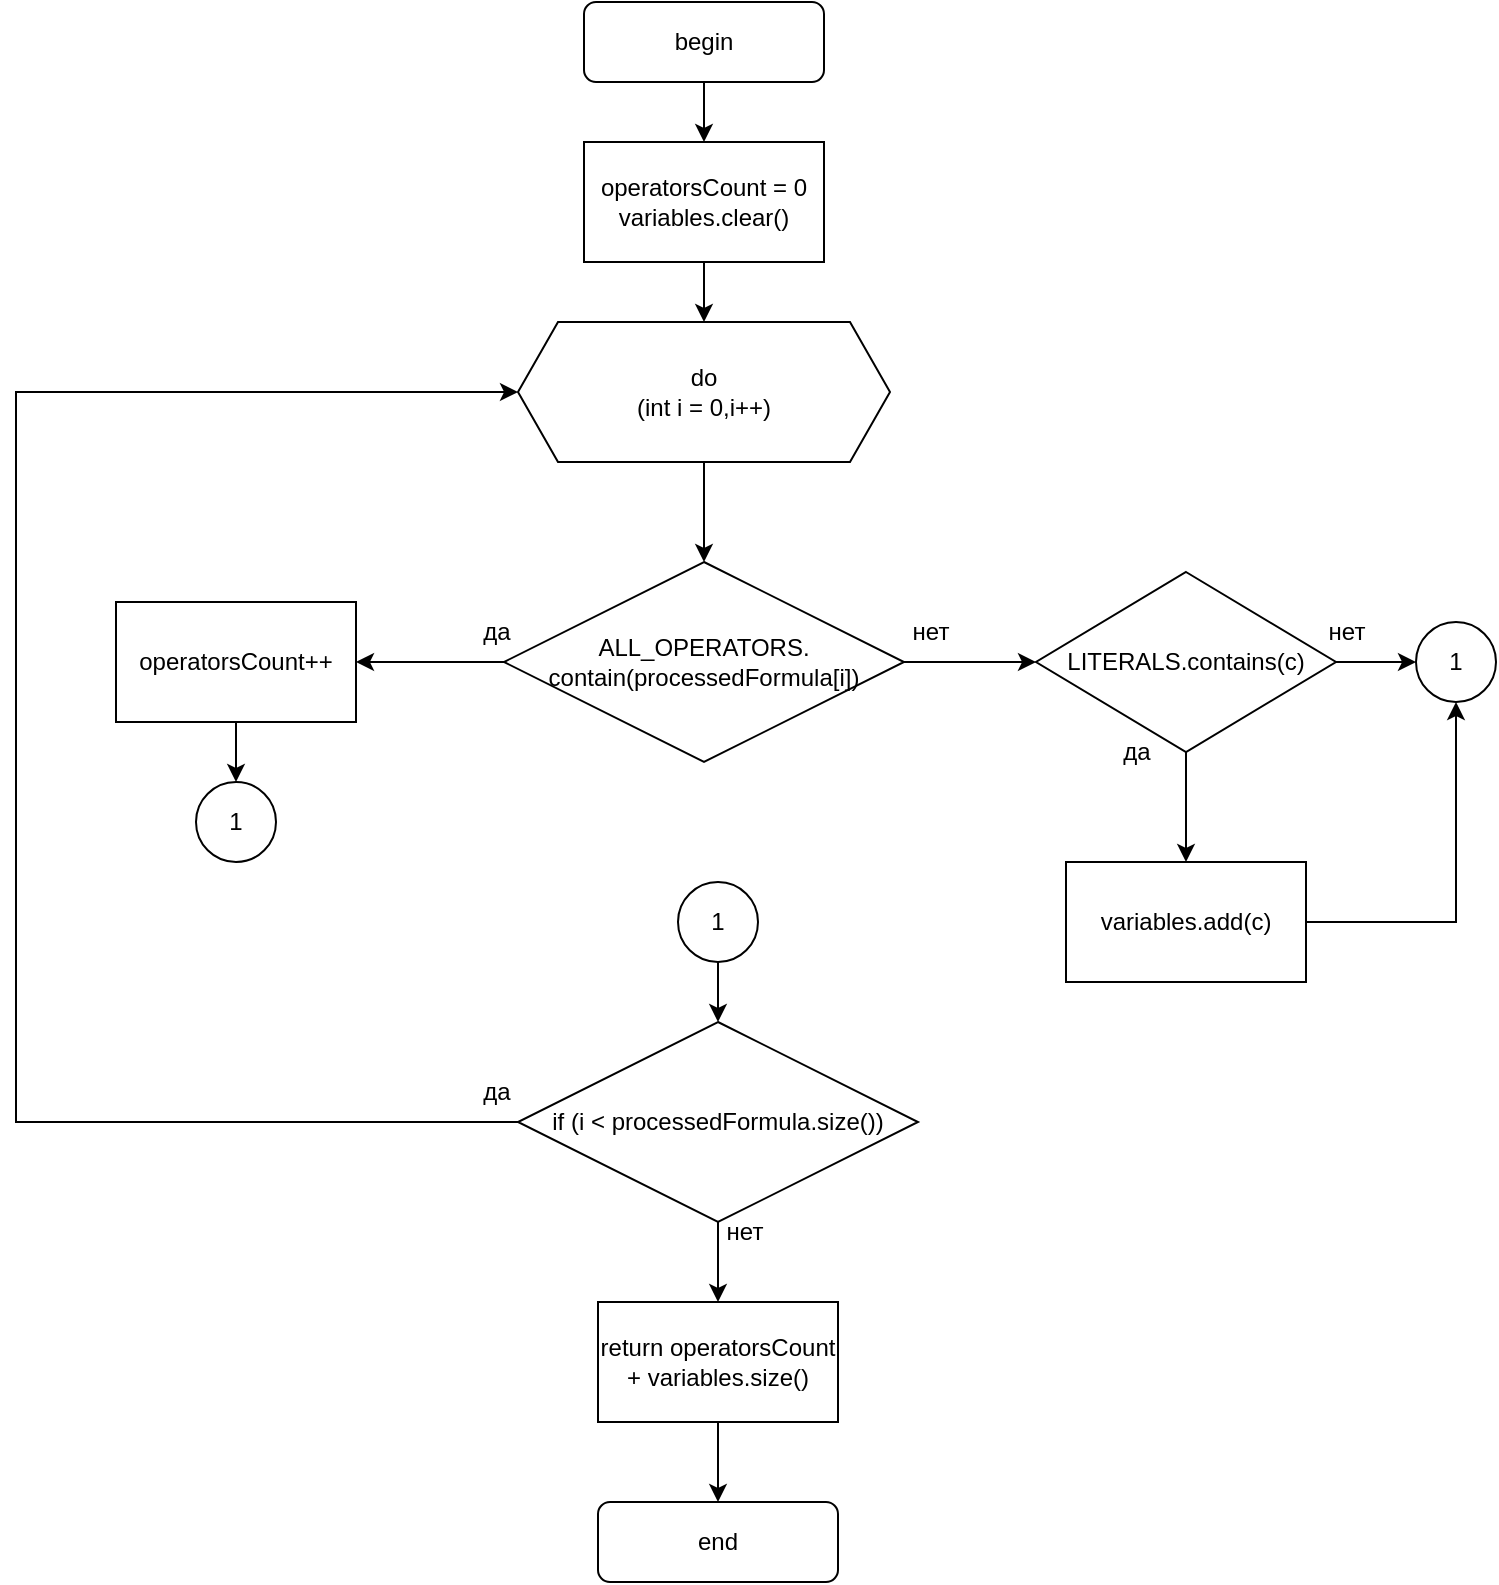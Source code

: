<mxfile version="27.0.2">
  <diagram id="C5RBs43oDa-KdzZeNtuy" name="Page-1">
    <mxGraphModel dx="1234" dy="786" grid="1" gridSize="10" guides="1" tooltips="1" connect="1" arrows="1" fold="1" page="1" pageScale="1" pageWidth="827" pageHeight="1169" math="0" shadow="0">
      <root>
        <mxCell id="WIyWlLk6GJQsqaUBKTNV-0" />
        <mxCell id="WIyWlLk6GJQsqaUBKTNV-1" parent="WIyWlLk6GJQsqaUBKTNV-0" />
        <mxCell id="GvMWugbNL8Nnu87U0aRX-3" style="edgeStyle=orthogonalEdgeStyle;rounded=0;orthogonalLoop=1;jettySize=auto;html=1;" edge="1" parent="WIyWlLk6GJQsqaUBKTNV-1" source="GvMWugbNL8Nnu87U0aRX-0" target="GvMWugbNL8Nnu87U0aRX-2">
          <mxGeometry relative="1" as="geometry" />
        </mxCell>
        <mxCell id="GvMWugbNL8Nnu87U0aRX-0" value="begin" style="rounded=1;whiteSpace=wrap;html=1;" vertex="1" parent="WIyWlLk6GJQsqaUBKTNV-1">
          <mxGeometry x="354" y="40" width="120" height="40" as="geometry" />
        </mxCell>
        <mxCell id="GvMWugbNL8Nnu87U0aRX-6" style="edgeStyle=orthogonalEdgeStyle;rounded=0;orthogonalLoop=1;jettySize=auto;html=1;entryX=0.5;entryY=0;entryDx=0;entryDy=0;" edge="1" parent="WIyWlLk6GJQsqaUBKTNV-1" source="GvMWugbNL8Nnu87U0aRX-2" target="GvMWugbNL8Nnu87U0aRX-5">
          <mxGeometry relative="1" as="geometry" />
        </mxCell>
        <mxCell id="GvMWugbNL8Nnu87U0aRX-2" value="operatorsCount = 0&lt;div&gt;variables.clear()&lt;/div&gt;" style="rounded=0;whiteSpace=wrap;html=1;" vertex="1" parent="WIyWlLk6GJQsqaUBKTNV-1">
          <mxGeometry x="354" y="110" width="120" height="60" as="geometry" />
        </mxCell>
        <mxCell id="GvMWugbNL8Nnu87U0aRX-8" style="edgeStyle=orthogonalEdgeStyle;rounded=0;orthogonalLoop=1;jettySize=auto;html=1;" edge="1" parent="WIyWlLk6GJQsqaUBKTNV-1" source="GvMWugbNL8Nnu87U0aRX-5" target="GvMWugbNL8Nnu87U0aRX-7">
          <mxGeometry relative="1" as="geometry" />
        </mxCell>
        <mxCell id="GvMWugbNL8Nnu87U0aRX-5" value="do&lt;div&gt;(int i = 0,i++)&lt;/div&gt;" style="shape=hexagon;perimeter=hexagonPerimeter2;whiteSpace=wrap;html=1;fixedSize=1;" vertex="1" parent="WIyWlLk6GJQsqaUBKTNV-1">
          <mxGeometry x="321" y="200" width="186" height="70" as="geometry" />
        </mxCell>
        <mxCell id="GvMWugbNL8Nnu87U0aRX-10" style="edgeStyle=orthogonalEdgeStyle;rounded=0;orthogonalLoop=1;jettySize=auto;html=1;entryX=1;entryY=0.5;entryDx=0;entryDy=0;" edge="1" parent="WIyWlLk6GJQsqaUBKTNV-1" source="GvMWugbNL8Nnu87U0aRX-7" target="GvMWugbNL8Nnu87U0aRX-9">
          <mxGeometry relative="1" as="geometry" />
        </mxCell>
        <mxCell id="GvMWugbNL8Nnu87U0aRX-14" style="edgeStyle=orthogonalEdgeStyle;rounded=0;orthogonalLoop=1;jettySize=auto;html=1;entryX=0;entryY=0.5;entryDx=0;entryDy=0;" edge="1" parent="WIyWlLk6GJQsqaUBKTNV-1" source="GvMWugbNL8Nnu87U0aRX-7" target="GvMWugbNL8Nnu87U0aRX-13">
          <mxGeometry relative="1" as="geometry" />
        </mxCell>
        <mxCell id="GvMWugbNL8Nnu87U0aRX-7" value="ALL_OPERATORS.&lt;div&gt;contain(processedFormula[i])&lt;/div&gt;" style="rhombus;whiteSpace=wrap;html=1;" vertex="1" parent="WIyWlLk6GJQsqaUBKTNV-1">
          <mxGeometry x="314" y="320" width="200" height="100" as="geometry" />
        </mxCell>
        <mxCell id="GvMWugbNL8Nnu87U0aRX-28" style="edgeStyle=orthogonalEdgeStyle;rounded=0;orthogonalLoop=1;jettySize=auto;html=1;entryX=0.5;entryY=0;entryDx=0;entryDy=0;" edge="1" parent="WIyWlLk6GJQsqaUBKTNV-1" source="GvMWugbNL8Nnu87U0aRX-9" target="GvMWugbNL8Nnu87U0aRX-27">
          <mxGeometry relative="1" as="geometry" />
        </mxCell>
        <mxCell id="GvMWugbNL8Nnu87U0aRX-9" value="operatorsCount++" style="rounded=0;whiteSpace=wrap;html=1;" vertex="1" parent="WIyWlLk6GJQsqaUBKTNV-1">
          <mxGeometry x="120" y="340" width="120" height="60" as="geometry" />
        </mxCell>
        <mxCell id="GvMWugbNL8Nnu87U0aRX-11" value="да" style="text;html=1;align=center;verticalAlign=middle;resizable=0;points=[];autosize=1;strokeColor=none;fillColor=none;" vertex="1" parent="WIyWlLk6GJQsqaUBKTNV-1">
          <mxGeometry x="290" y="340" width="40" height="30" as="geometry" />
        </mxCell>
        <mxCell id="GvMWugbNL8Nnu87U0aRX-31" style="edgeStyle=orthogonalEdgeStyle;rounded=0;orthogonalLoop=1;jettySize=auto;html=1;entryX=0.5;entryY=1;entryDx=0;entryDy=0;" edge="1" parent="WIyWlLk6GJQsqaUBKTNV-1" source="GvMWugbNL8Nnu87U0aRX-12" target="GvMWugbNL8Nnu87U0aRX-29">
          <mxGeometry relative="1" as="geometry" />
        </mxCell>
        <mxCell id="GvMWugbNL8Nnu87U0aRX-12" value="variables.add(c)" style="rounded=0;whiteSpace=wrap;html=1;" vertex="1" parent="WIyWlLk6GJQsqaUBKTNV-1">
          <mxGeometry x="595" y="470" width="120" height="60" as="geometry" />
        </mxCell>
        <mxCell id="GvMWugbNL8Nnu87U0aRX-16" style="edgeStyle=orthogonalEdgeStyle;rounded=0;orthogonalLoop=1;jettySize=auto;html=1;entryX=0.5;entryY=0;entryDx=0;entryDy=0;" edge="1" parent="WIyWlLk6GJQsqaUBKTNV-1" source="GvMWugbNL8Nnu87U0aRX-13" target="GvMWugbNL8Nnu87U0aRX-12">
          <mxGeometry relative="1" as="geometry" />
        </mxCell>
        <mxCell id="GvMWugbNL8Nnu87U0aRX-37" style="edgeStyle=orthogonalEdgeStyle;rounded=0;orthogonalLoop=1;jettySize=auto;html=1;entryX=0;entryY=0.5;entryDx=0;entryDy=0;" edge="1" parent="WIyWlLk6GJQsqaUBKTNV-1" source="GvMWugbNL8Nnu87U0aRX-13" target="GvMWugbNL8Nnu87U0aRX-29">
          <mxGeometry relative="1" as="geometry" />
        </mxCell>
        <mxCell id="GvMWugbNL8Nnu87U0aRX-13" value="LITERALS.contains(c)" style="rhombus;whiteSpace=wrap;html=1;" vertex="1" parent="WIyWlLk6GJQsqaUBKTNV-1">
          <mxGeometry x="580" y="325" width="150" height="90" as="geometry" />
        </mxCell>
        <mxCell id="GvMWugbNL8Nnu87U0aRX-15" value="нет" style="text;html=1;align=center;verticalAlign=middle;resizable=0;points=[];autosize=1;strokeColor=none;fillColor=none;" vertex="1" parent="WIyWlLk6GJQsqaUBKTNV-1">
          <mxGeometry x="507" y="340" width="40" height="30" as="geometry" />
        </mxCell>
        <mxCell id="GvMWugbNL8Nnu87U0aRX-17" value="да" style="text;html=1;align=center;verticalAlign=middle;resizable=0;points=[];autosize=1;strokeColor=none;fillColor=none;" vertex="1" parent="WIyWlLk6GJQsqaUBKTNV-1">
          <mxGeometry x="610" y="400" width="40" height="30" as="geometry" />
        </mxCell>
        <mxCell id="GvMWugbNL8Nnu87U0aRX-19" value="нет" style="text;html=1;align=center;verticalAlign=middle;resizable=0;points=[];autosize=1;strokeColor=none;fillColor=none;" vertex="1" parent="WIyWlLk6GJQsqaUBKTNV-1">
          <mxGeometry x="715" y="340" width="40" height="30" as="geometry" />
        </mxCell>
        <mxCell id="GvMWugbNL8Nnu87U0aRX-27" value="1" style="ellipse;whiteSpace=wrap;html=1;aspect=fixed;" vertex="1" parent="WIyWlLk6GJQsqaUBKTNV-1">
          <mxGeometry x="160" y="430" width="40" height="40" as="geometry" />
        </mxCell>
        <mxCell id="GvMWugbNL8Nnu87U0aRX-29" value="1" style="ellipse;whiteSpace=wrap;html=1;aspect=fixed;" vertex="1" parent="WIyWlLk6GJQsqaUBKTNV-1">
          <mxGeometry x="770" y="350" width="40" height="40" as="geometry" />
        </mxCell>
        <mxCell id="GvMWugbNL8Nnu87U0aRX-38" style="edgeStyle=orthogonalEdgeStyle;rounded=0;orthogonalLoop=1;jettySize=auto;html=1;entryX=0.5;entryY=0;entryDx=0;entryDy=0;" edge="1" parent="WIyWlLk6GJQsqaUBKTNV-1" source="GvMWugbNL8Nnu87U0aRX-32" target="GvMWugbNL8Nnu87U0aRX-36">
          <mxGeometry relative="1" as="geometry" />
        </mxCell>
        <mxCell id="GvMWugbNL8Nnu87U0aRX-32" value="1" style="ellipse;whiteSpace=wrap;html=1;aspect=fixed;" vertex="1" parent="WIyWlLk6GJQsqaUBKTNV-1">
          <mxGeometry x="401" y="480" width="40" height="40" as="geometry" />
        </mxCell>
        <mxCell id="GvMWugbNL8Nnu87U0aRX-39" style="edgeStyle=orthogonalEdgeStyle;rounded=0;orthogonalLoop=1;jettySize=auto;html=1;entryX=0;entryY=0.5;entryDx=0;entryDy=0;exitX=0;exitY=0.5;exitDx=0;exitDy=0;" edge="1" parent="WIyWlLk6GJQsqaUBKTNV-1" source="GvMWugbNL8Nnu87U0aRX-36" target="GvMWugbNL8Nnu87U0aRX-5">
          <mxGeometry relative="1" as="geometry">
            <Array as="points">
              <mxPoint x="314" y="600" />
              <mxPoint x="70" y="600" />
              <mxPoint x="70" y="235" />
            </Array>
          </mxGeometry>
        </mxCell>
        <mxCell id="GvMWugbNL8Nnu87U0aRX-43" style="edgeStyle=orthogonalEdgeStyle;rounded=0;orthogonalLoop=1;jettySize=auto;html=1;" edge="1" parent="WIyWlLk6GJQsqaUBKTNV-1" source="GvMWugbNL8Nnu87U0aRX-36" target="GvMWugbNL8Nnu87U0aRX-42">
          <mxGeometry relative="1" as="geometry" />
        </mxCell>
        <mxCell id="GvMWugbNL8Nnu87U0aRX-36" value="if (i &amp;lt; processedFormula.size())" style="rhombus;whiteSpace=wrap;html=1;" vertex="1" parent="WIyWlLk6GJQsqaUBKTNV-1">
          <mxGeometry x="321" y="550" width="200" height="100" as="geometry" />
        </mxCell>
        <mxCell id="GvMWugbNL8Nnu87U0aRX-40" value="да" style="text;html=1;align=center;verticalAlign=middle;resizable=0;points=[];autosize=1;strokeColor=none;fillColor=none;" vertex="1" parent="WIyWlLk6GJQsqaUBKTNV-1">
          <mxGeometry x="290" y="570" width="40" height="30" as="geometry" />
        </mxCell>
        <mxCell id="GvMWugbNL8Nnu87U0aRX-41" value="нет" style="text;html=1;align=center;verticalAlign=middle;resizable=0;points=[];autosize=1;strokeColor=none;fillColor=none;" vertex="1" parent="WIyWlLk6GJQsqaUBKTNV-1">
          <mxGeometry x="414" y="640" width="40" height="30" as="geometry" />
        </mxCell>
        <mxCell id="GvMWugbNL8Nnu87U0aRX-45" style="edgeStyle=orthogonalEdgeStyle;rounded=0;orthogonalLoop=1;jettySize=auto;html=1;" edge="1" parent="WIyWlLk6GJQsqaUBKTNV-1" source="GvMWugbNL8Nnu87U0aRX-42" target="GvMWugbNL8Nnu87U0aRX-44">
          <mxGeometry relative="1" as="geometry" />
        </mxCell>
        <mxCell id="GvMWugbNL8Nnu87U0aRX-42" value="return operatorsCount&lt;div&gt;+ variables.size()&lt;/div&gt;" style="rounded=0;whiteSpace=wrap;html=1;" vertex="1" parent="WIyWlLk6GJQsqaUBKTNV-1">
          <mxGeometry x="361" y="690" width="120" height="60" as="geometry" />
        </mxCell>
        <mxCell id="GvMWugbNL8Nnu87U0aRX-44" value="end" style="rounded=1;whiteSpace=wrap;html=1;" vertex="1" parent="WIyWlLk6GJQsqaUBKTNV-1">
          <mxGeometry x="361" y="790" width="120" height="40" as="geometry" />
        </mxCell>
      </root>
    </mxGraphModel>
  </diagram>
</mxfile>
